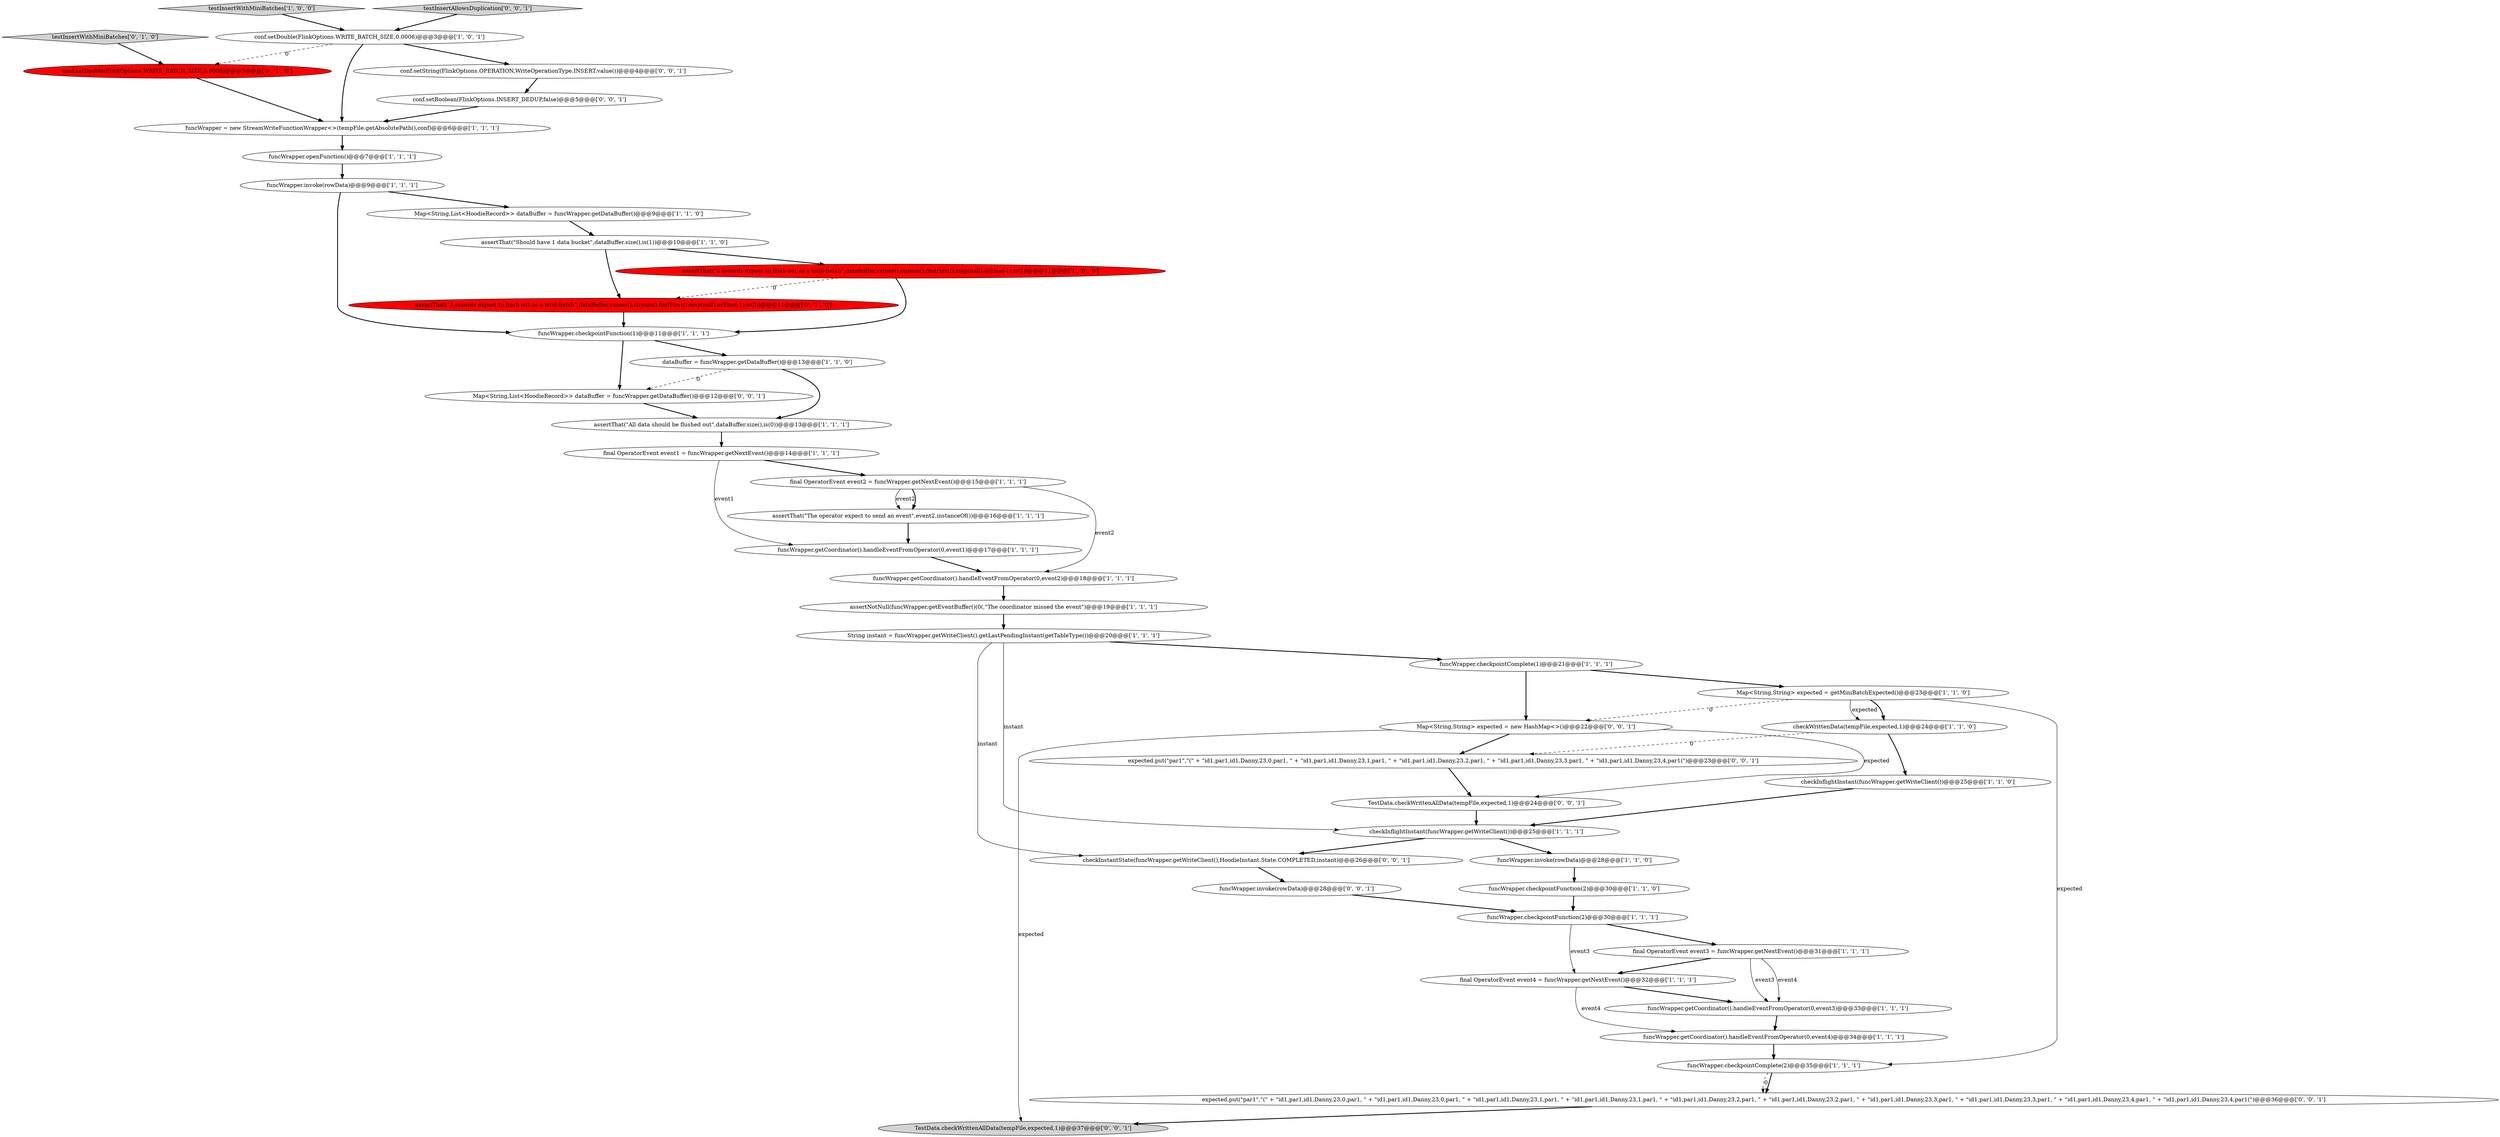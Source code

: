 digraph {
26 [style = filled, label = "funcWrapper.getCoordinator().handleEventFromOperator(0,event1)@@@17@@@['1', '1', '1']", fillcolor = white, shape = ellipse image = "AAA0AAABBB1BBB"];
12 [style = filled, label = "funcWrapper.invoke(rowData)@@@28@@@['1', '1', '0']", fillcolor = white, shape = ellipse image = "AAA0AAABBB1BBB"];
27 [style = filled, label = "Map<String,List<HoodieRecord>> dataBuffer = funcWrapper.getDataBuffer()@@@9@@@['1', '1', '0']", fillcolor = white, shape = ellipse image = "AAA0AAABBB1BBB"];
41 [style = filled, label = "TestData.checkWrittenAllData(tempFile,expected,1)@@@37@@@['0', '0', '1']", fillcolor = lightgray, shape = ellipse image = "AAA0AAABBB3BBB"];
36 [style = filled, label = "Map<String,String> expected = new HashMap<>()@@@22@@@['0', '0', '1']", fillcolor = white, shape = ellipse image = "AAA0AAABBB3BBB"];
35 [style = filled, label = "expected.put(\"par1\",\"(\" + \"id1,par1,id1,Danny,23,0,par1, \" + \"id1,par1,id1,Danny,23,1,par1, \" + \"id1,par1,id1,Danny,23,2,par1, \" + \"id1,par1,id1,Danny,23,3,par1, \" + \"id1,par1,id1,Danny,23,4,par1(\")@@@23@@@['0', '0', '1']", fillcolor = white, shape = ellipse image = "AAA0AAABBB3BBB"];
2 [style = filled, label = "funcWrapper.invoke(rowData)@@@9@@@['1', '1', '1']", fillcolor = white, shape = ellipse image = "AAA0AAABBB1BBB"];
37 [style = filled, label = "TestData.checkWrittenAllData(tempFile,expected,1)@@@24@@@['0', '0', '1']", fillcolor = white, shape = ellipse image = "AAA0AAABBB3BBB"];
30 [style = filled, label = "assertNotNull(funcWrapper.getEventBuffer()(0(,\"The coordinator missed the event\")@@@19@@@['1', '1', '1']", fillcolor = white, shape = ellipse image = "AAA0AAABBB1BBB"];
1 [style = filled, label = "conf.setDouble(FlinkOptions.WRITE_BATCH_SIZE,0.0006)@@@3@@@['1', '0', '1']", fillcolor = white, shape = ellipse image = "AAA0AAABBB1BBB"];
10 [style = filled, label = "funcWrapper.checkpointFunction(2)@@@30@@@['1', '1', '1']", fillcolor = white, shape = ellipse image = "AAA0AAABBB1BBB"];
21 [style = filled, label = "funcWrapper.getCoordinator().handleEventFromOperator(0,event3)@@@33@@@['1', '1', '1']", fillcolor = white, shape = ellipse image = "AAA0AAABBB1BBB"];
31 [style = filled, label = "testInsertWithMiniBatches['0', '1', '0']", fillcolor = lightgray, shape = diamond image = "AAA0AAABBB2BBB"];
4 [style = filled, label = "funcWrapper.openFunction()@@@7@@@['1', '1', '1']", fillcolor = white, shape = ellipse image = "AAA0AAABBB1BBB"];
22 [style = filled, label = "funcWrapper.checkpointComplete(1)@@@21@@@['1', '1', '1']", fillcolor = white, shape = ellipse image = "AAA0AAABBB1BBB"];
40 [style = filled, label = "conf.setString(FlinkOptions.OPERATION,WriteOperationType.INSERT.value())@@@4@@@['0', '0', '1']", fillcolor = white, shape = ellipse image = "AAA0AAABBB3BBB"];
28 [style = filled, label = "checkWrittenData(tempFile,expected,1)@@@24@@@['1', '1', '0']", fillcolor = white, shape = ellipse image = "AAA0AAABBB1BBB"];
8 [style = filled, label = "assertThat(\"Should have 1 data bucket\",dataBuffer.size(),is(1))@@@10@@@['1', '1', '0']", fillcolor = white, shape = ellipse image = "AAA0AAABBB1BBB"];
24 [style = filled, label = "final OperatorEvent event2 = funcWrapper.getNextEvent()@@@15@@@['1', '1', '1']", fillcolor = white, shape = ellipse image = "AAA0AAABBB1BBB"];
43 [style = filled, label = "conf.setBoolean(FlinkOptions.INSERT_DEDUP,false)@@@5@@@['0', '0', '1']", fillcolor = white, shape = ellipse image = "AAA0AAABBB3BBB"];
17 [style = filled, label = "funcWrapper.checkpointFunction(1)@@@11@@@['1', '1', '1']", fillcolor = white, shape = ellipse image = "AAA0AAABBB1BBB"];
19 [style = filled, label = "String instant = funcWrapper.getWriteClient().getLastPendingInstant(getTableType())@@@20@@@['1', '1', '1']", fillcolor = white, shape = ellipse image = "AAA0AAABBB1BBB"];
15 [style = filled, label = "funcWrapper.checkpointComplete(2)@@@35@@@['1', '1', '1']", fillcolor = white, shape = ellipse image = "AAA0AAABBB1BBB"];
32 [style = filled, label = "assertThat(\"3 records expect to flush out as a mini-batch\",dataBuffer.values().stream().findFirst().map(null).orElse(-1),is(3))@@@11@@@['0', '1', '0']", fillcolor = red, shape = ellipse image = "AAA1AAABBB2BBB"];
42 [style = filled, label = "checkInstantState(funcWrapper.getWriteClient(),HoodieInstant.State.COMPLETED,instant)@@@26@@@['0', '0', '1']", fillcolor = white, shape = ellipse image = "AAA0AAABBB3BBB"];
13 [style = filled, label = "final OperatorEvent event1 = funcWrapper.getNextEvent()@@@14@@@['1', '1', '1']", fillcolor = white, shape = ellipse image = "AAA0AAABBB1BBB"];
23 [style = filled, label = "Map<String,String> expected = getMiniBatchExpected()@@@23@@@['1', '1', '0']", fillcolor = white, shape = ellipse image = "AAA0AAABBB1BBB"];
38 [style = filled, label = "Map<String,List<HoodieRecord>> dataBuffer = funcWrapper.getDataBuffer()@@@12@@@['0', '0', '1']", fillcolor = white, shape = ellipse image = "AAA0AAABBB3BBB"];
0 [style = filled, label = "final OperatorEvent event4 = funcWrapper.getNextEvent()@@@32@@@['1', '1', '1']", fillcolor = white, shape = ellipse image = "AAA0AAABBB1BBB"];
5 [style = filled, label = "dataBuffer = funcWrapper.getDataBuffer()@@@13@@@['1', '1', '0']", fillcolor = white, shape = ellipse image = "AAA0AAABBB1BBB"];
9 [style = filled, label = "assertThat(\"2 records expect to flush out as a mini-batch\",dataBuffer.values().stream().findFirst().map(null).orElse(-1),is(2))@@@11@@@['1', '0', '0']", fillcolor = red, shape = ellipse image = "AAA1AAABBB1BBB"];
16 [style = filled, label = "testInsertWithMiniBatches['1', '0', '0']", fillcolor = lightgray, shape = diamond image = "AAA0AAABBB1BBB"];
14 [style = filled, label = "funcWrapper.getCoordinator().handleEventFromOperator(0,event4)@@@34@@@['1', '1', '1']", fillcolor = white, shape = ellipse image = "AAA0AAABBB1BBB"];
6 [style = filled, label = "assertThat(\"All data should be flushed out\",dataBuffer.size(),is(0))@@@13@@@['1', '1', '1']", fillcolor = white, shape = ellipse image = "AAA0AAABBB1BBB"];
33 [style = filled, label = "conf.setDouble(FlinkOptions.WRITE_BATCH_SIZE,0.0008)@@@3@@@['0', '1', '0']", fillcolor = red, shape = ellipse image = "AAA1AAABBB2BBB"];
34 [style = filled, label = "expected.put(\"par1\",\"(\" + \"id1,par1,id1,Danny,23,0,par1, \" + \"id1,par1,id1,Danny,23,0,par1, \" + \"id1,par1,id1,Danny,23,1,par1, \" + \"id1,par1,id1,Danny,23,1,par1, \" + \"id1,par1,id1,Danny,23,2,par1, \" + \"id1,par1,id1,Danny,23,2,par1, \" + \"id1,par1,id1,Danny,23,3,par1, \" + \"id1,par1,id1,Danny,23,3,par1, \" + \"id1,par1,id1,Danny,23,4,par1, \" + \"id1,par1,id1,Danny,23,4,par1(\")@@@36@@@['0', '0', '1']", fillcolor = white, shape = ellipse image = "AAA0AAABBB3BBB"];
11 [style = filled, label = "funcWrapper.checkpointFunction(2)@@@30@@@['1', '1', '0']", fillcolor = white, shape = ellipse image = "AAA0AAABBB1BBB"];
18 [style = filled, label = "final OperatorEvent event3 = funcWrapper.getNextEvent()@@@31@@@['1', '1', '1']", fillcolor = white, shape = ellipse image = "AAA0AAABBB1BBB"];
44 [style = filled, label = "testInsertAllowsDuplication['0', '0', '1']", fillcolor = lightgray, shape = diamond image = "AAA0AAABBB3BBB"];
3 [style = filled, label = "assertThat(\"The operator expect to send an event\",event2,instanceOf())@@@16@@@['1', '1', '1']", fillcolor = white, shape = ellipse image = "AAA0AAABBB1BBB"];
39 [style = filled, label = "funcWrapper.invoke(rowData)@@@28@@@['0', '0', '1']", fillcolor = white, shape = ellipse image = "AAA0AAABBB3BBB"];
25 [style = filled, label = "checkInflightInstant(funcWrapper.getWriteClient())@@@25@@@['1', '1', '1']", fillcolor = white, shape = ellipse image = "AAA0AAABBB1BBB"];
29 [style = filled, label = "funcWrapper.getCoordinator().handleEventFromOperator(0,event2)@@@18@@@['1', '1', '1']", fillcolor = white, shape = ellipse image = "AAA0AAABBB1BBB"];
20 [style = filled, label = "checkInflightInstant(funcWrapper.getWriteClient())@@@25@@@['1', '1', '0']", fillcolor = white, shape = ellipse image = "AAA0AAABBB1BBB"];
7 [style = filled, label = "funcWrapper = new StreamWriteFunctionWrapper<>(tempFile.getAbsolutePath(),conf)@@@6@@@['1', '1', '1']", fillcolor = white, shape = ellipse image = "AAA0AAABBB1BBB"];
33->7 [style = bold, label=""];
2->17 [style = bold, label=""];
19->42 [style = solid, label="instant"];
10->18 [style = bold, label=""];
1->33 [style = dashed, label="0"];
17->5 [style = bold, label=""];
15->34 [style = dashed, label="0"];
13->24 [style = bold, label=""];
8->32 [style = bold, label=""];
15->34 [style = bold, label=""];
29->30 [style = bold, label=""];
28->20 [style = bold, label=""];
1->40 [style = bold, label=""];
13->26 [style = solid, label="event1"];
26->29 [style = bold, label=""];
37->25 [style = bold, label=""];
42->39 [style = bold, label=""];
12->11 [style = bold, label=""];
3->26 [style = bold, label=""];
9->17 [style = bold, label=""];
0->21 [style = bold, label=""];
4->2 [style = bold, label=""];
7->4 [style = bold, label=""];
34->41 [style = bold, label=""];
28->35 [style = dashed, label="0"];
23->15 [style = solid, label="expected"];
20->25 [style = bold, label=""];
1->7 [style = bold, label=""];
22->23 [style = bold, label=""];
10->0 [style = solid, label="event3"];
36->41 [style = solid, label="expected"];
9->32 [style = dashed, label="0"];
38->6 [style = bold, label=""];
18->21 [style = solid, label="event3"];
43->7 [style = bold, label=""];
23->28 [style = bold, label=""];
17->38 [style = bold, label=""];
23->36 [style = dashed, label="0"];
30->19 [style = bold, label=""];
24->3 [style = solid, label="event2"];
5->6 [style = bold, label=""];
19->25 [style = solid, label="instant"];
18->21 [style = solid, label="event4"];
16->1 [style = bold, label=""];
25->12 [style = bold, label=""];
35->37 [style = bold, label=""];
11->10 [style = bold, label=""];
31->33 [style = bold, label=""];
6->13 [style = bold, label=""];
22->36 [style = bold, label=""];
39->10 [style = bold, label=""];
8->9 [style = bold, label=""];
2->27 [style = bold, label=""];
25->42 [style = bold, label=""];
44->1 [style = bold, label=""];
14->15 [style = bold, label=""];
24->29 [style = solid, label="event2"];
5->38 [style = dashed, label="0"];
40->43 [style = bold, label=""];
36->35 [style = bold, label=""];
19->22 [style = bold, label=""];
0->14 [style = solid, label="event4"];
27->8 [style = bold, label=""];
24->3 [style = bold, label=""];
18->0 [style = bold, label=""];
32->17 [style = bold, label=""];
23->28 [style = solid, label="expected"];
36->37 [style = solid, label="expected"];
21->14 [style = bold, label=""];
}

